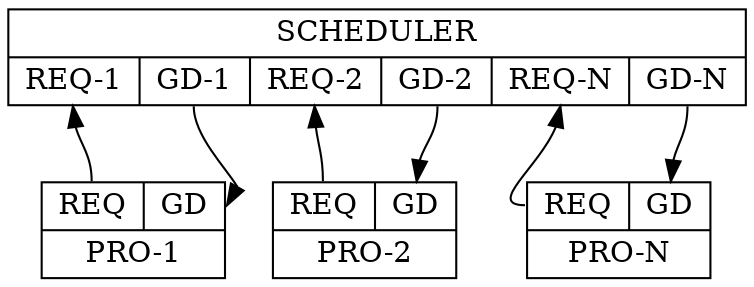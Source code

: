 digraph H {
  node [shape=record];
    SCHEDULER [shape=record,
    label="{SCHEDULER|{<r1>REQ-1|<g1>GD-1|<r2>REQ-2|<g2>GD-2|<r3>REQ-N|<g3>GD-N}}"]; 
    PRO1 [shape=record,label="{{<rp1>REQ|<gp1>GD}|PRO-1}"];
    PRO2 [shape=record,label="{{<rp2>REQ|<gp2>GD}|PRO-2}"];
    PRO3 [shape=record,label="{{<rp3>REQ|<gp3>GD}|PRO-N}"];
    SCHEDULER:g1 -> PRO1:gp1;
    SCHEDULER:g2 -> PRO2:gp2;
    SCHEDULER:g3 -> PRO3:gp3;
    PRO1:rp1 -> SCHEDULER:r1;
    PRO2:rp2 -> SCHEDULER:r2;
    PRO3:rp3 -> SCHEDULER:r3;
}
